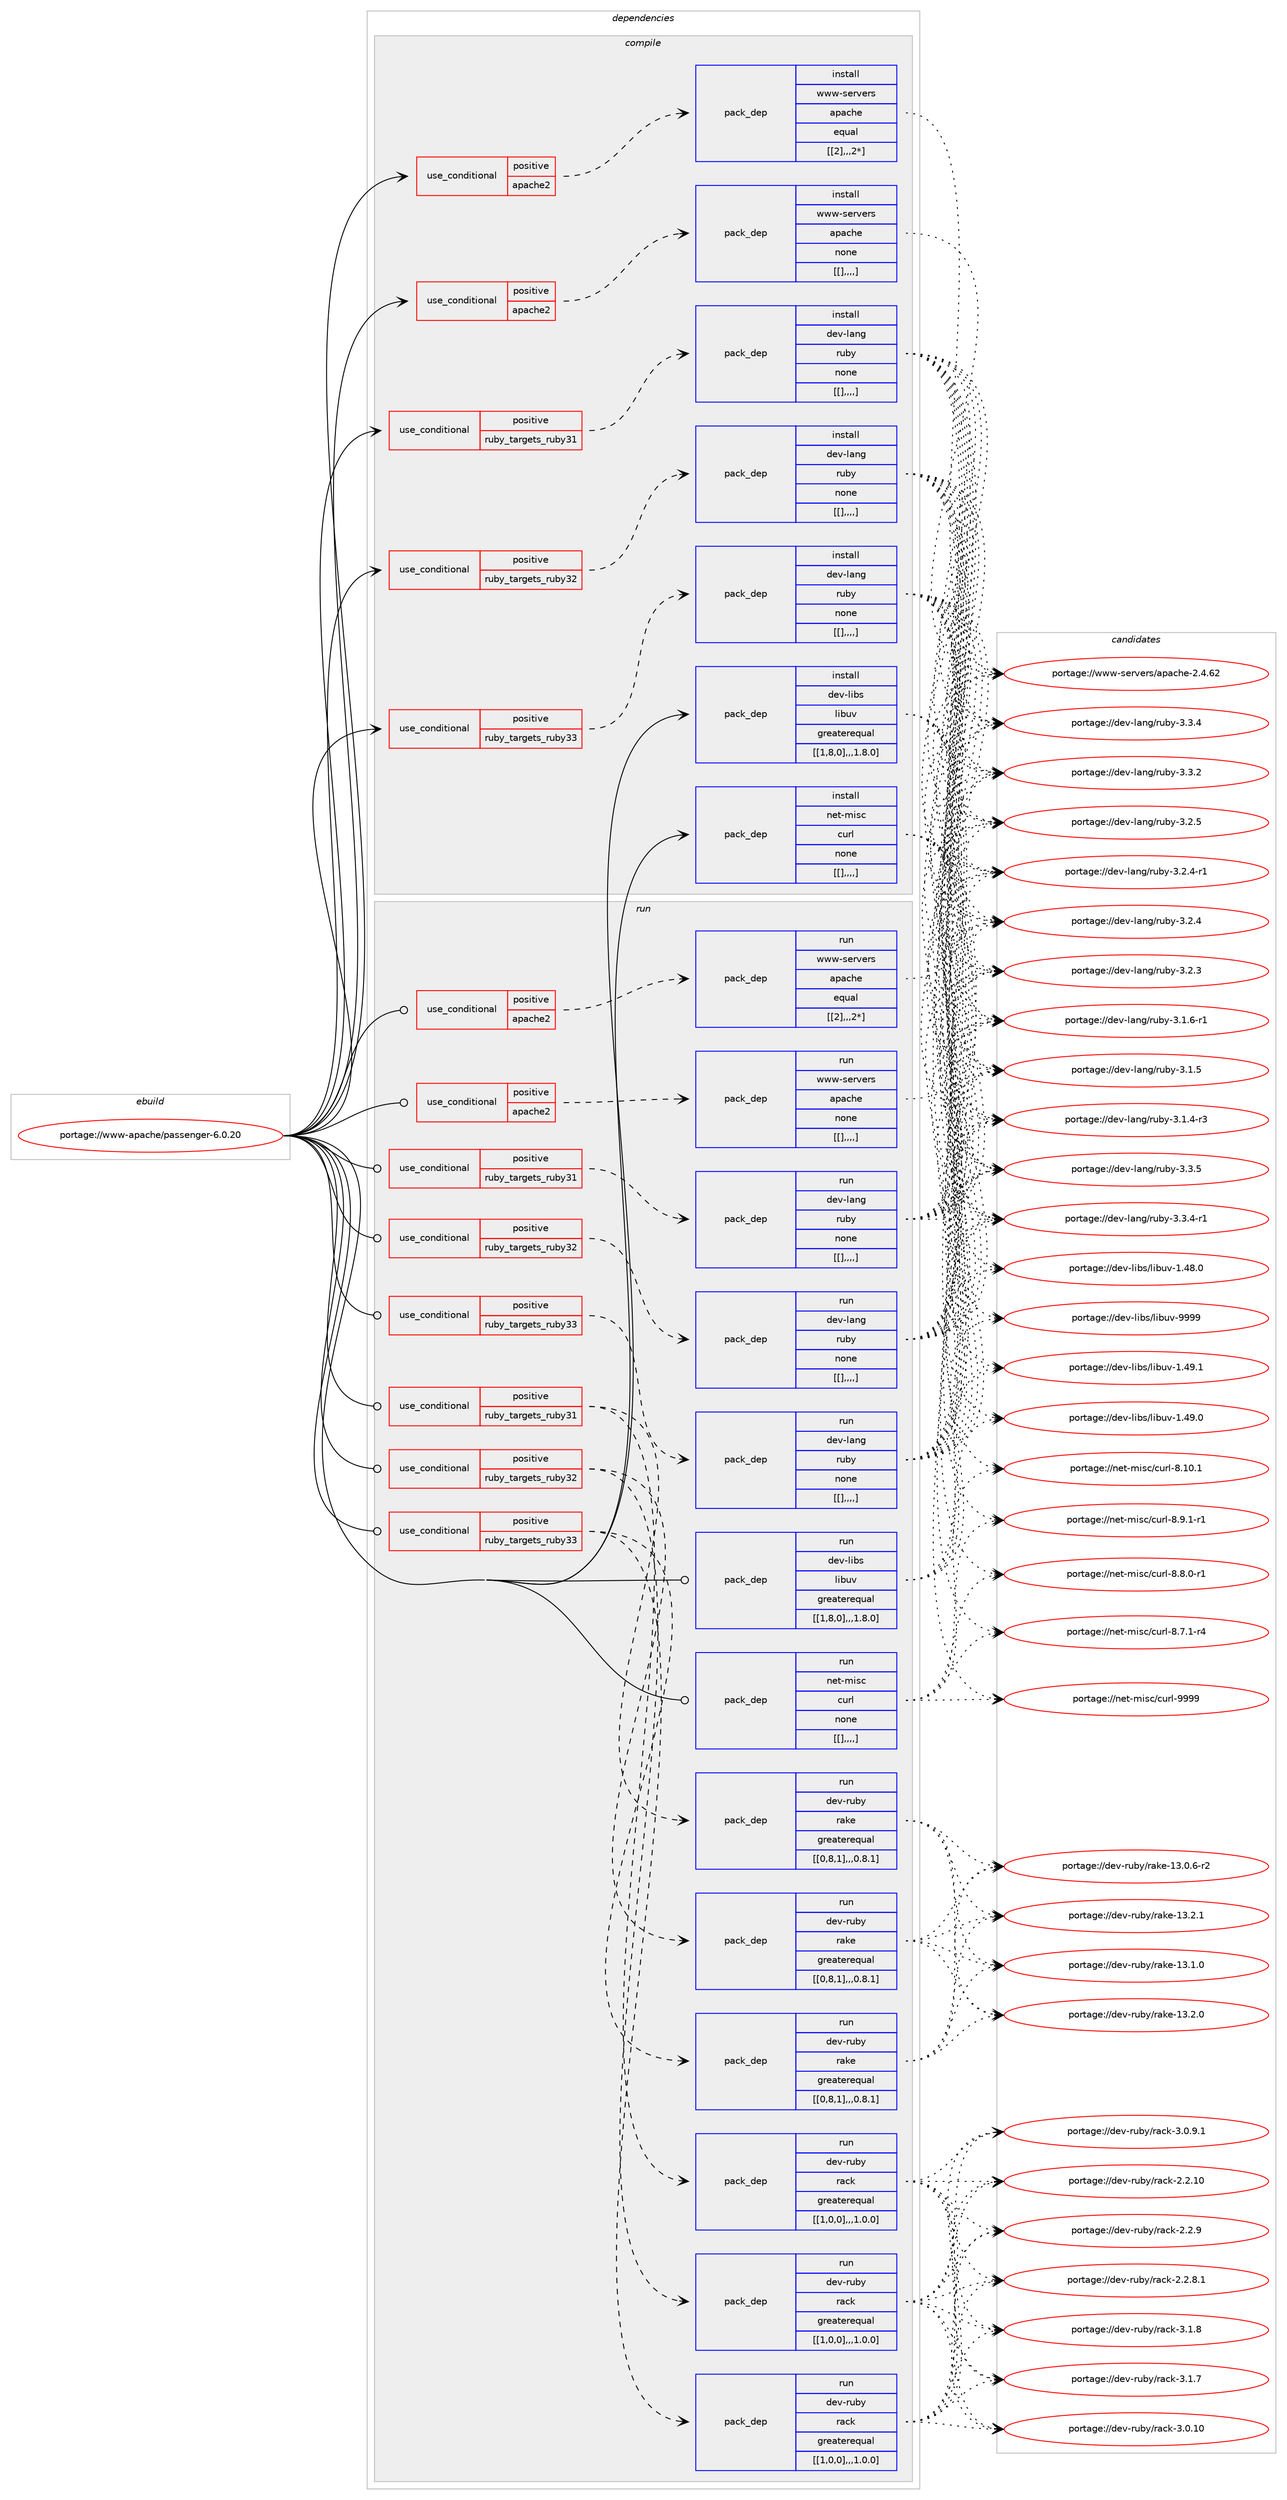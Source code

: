 digraph prolog {

# *************
# Graph options
# *************

newrank=true;
concentrate=true;
compound=true;
graph [rankdir=LR,fontname=Helvetica,fontsize=10,ranksep=1.5];#, ranksep=2.5, nodesep=0.2];
edge  [arrowhead=vee];
node  [fontname=Helvetica,fontsize=10];

# **********
# The ebuild
# **********

subgraph cluster_leftcol {
color=gray;
label=<<i>ebuild</i>>;
id [label="portage://www-apache/passenger-6.0.20", color=red, width=4, href="../www-apache/passenger-6.0.20.svg"];
}

# ****************
# The dependencies
# ****************

subgraph cluster_midcol {
color=gray;
label=<<i>dependencies</i>>;
subgraph cluster_compile {
fillcolor="#eeeeee";
style=filled;
label=<<i>compile</i>>;
subgraph cond125907 {
dependency470229 [label=<<TABLE BORDER="0" CELLBORDER="1" CELLSPACING="0" CELLPADDING="4"><TR><TD ROWSPAN="3" CELLPADDING="10">use_conditional</TD></TR><TR><TD>positive</TD></TR><TR><TD>apache2</TD></TR></TABLE>>, shape=none, color=red];
subgraph pack340807 {
dependency470234 [label=<<TABLE BORDER="0" CELLBORDER="1" CELLSPACING="0" CELLPADDING="4" WIDTH="220"><TR><TD ROWSPAN="6" CELLPADDING="30">pack_dep</TD></TR><TR><TD WIDTH="110">install</TD></TR><TR><TD>www-servers</TD></TR><TR><TD>apache</TD></TR><TR><TD>equal</TD></TR><TR><TD>[[2],,,2*]</TD></TR></TABLE>>, shape=none, color=blue];
}
dependency470229:e -> dependency470234:w [weight=20,style="dashed",arrowhead="vee"];
}
id:e -> dependency470229:w [weight=20,style="solid",arrowhead="vee"];
subgraph cond125912 {
dependency470239 [label=<<TABLE BORDER="0" CELLBORDER="1" CELLSPACING="0" CELLPADDING="4"><TR><TD ROWSPAN="3" CELLPADDING="10">use_conditional</TD></TR><TR><TD>positive</TD></TR><TR><TD>apache2</TD></TR></TABLE>>, shape=none, color=red];
subgraph pack340811 {
dependency470241 [label=<<TABLE BORDER="0" CELLBORDER="1" CELLSPACING="0" CELLPADDING="4" WIDTH="220"><TR><TD ROWSPAN="6" CELLPADDING="30">pack_dep</TD></TR><TR><TD WIDTH="110">install</TD></TR><TR><TD>www-servers</TD></TR><TR><TD>apache</TD></TR><TR><TD>none</TD></TR><TR><TD>[[],,,,]</TD></TR></TABLE>>, shape=none, color=blue];
}
dependency470239:e -> dependency470241:w [weight=20,style="dashed",arrowhead="vee"];
}
id:e -> dependency470239:w [weight=20,style="solid",arrowhead="vee"];
subgraph cond125916 {
dependency470249 [label=<<TABLE BORDER="0" CELLBORDER="1" CELLSPACING="0" CELLPADDING="4"><TR><TD ROWSPAN="3" CELLPADDING="10">use_conditional</TD></TR><TR><TD>positive</TD></TR><TR><TD>ruby_targets_ruby31</TD></TR></TABLE>>, shape=none, color=red];
subgraph pack340815 {
dependency470255 [label=<<TABLE BORDER="0" CELLBORDER="1" CELLSPACING="0" CELLPADDING="4" WIDTH="220"><TR><TD ROWSPAN="6" CELLPADDING="30">pack_dep</TD></TR><TR><TD WIDTH="110">install</TD></TR><TR><TD>dev-lang</TD></TR><TR><TD>ruby</TD></TR><TR><TD>none</TD></TR><TR><TD>[[],,,,]</TD></TR></TABLE>>, shape=none, color=blue];
}
dependency470249:e -> dependency470255:w [weight=20,style="dashed",arrowhead="vee"];
}
id:e -> dependency470249:w [weight=20,style="solid",arrowhead="vee"];
subgraph cond125922 {
dependency470260 [label=<<TABLE BORDER="0" CELLBORDER="1" CELLSPACING="0" CELLPADDING="4"><TR><TD ROWSPAN="3" CELLPADDING="10">use_conditional</TD></TR><TR><TD>positive</TD></TR><TR><TD>ruby_targets_ruby32</TD></TR></TABLE>>, shape=none, color=red];
subgraph pack340823 {
dependency470264 [label=<<TABLE BORDER="0" CELLBORDER="1" CELLSPACING="0" CELLPADDING="4" WIDTH="220"><TR><TD ROWSPAN="6" CELLPADDING="30">pack_dep</TD></TR><TR><TD WIDTH="110">install</TD></TR><TR><TD>dev-lang</TD></TR><TR><TD>ruby</TD></TR><TR><TD>none</TD></TR><TR><TD>[[],,,,]</TD></TR></TABLE>>, shape=none, color=blue];
}
dependency470260:e -> dependency470264:w [weight=20,style="dashed",arrowhead="vee"];
}
id:e -> dependency470260:w [weight=20,style="solid",arrowhead="vee"];
subgraph cond125925 {
dependency470270 [label=<<TABLE BORDER="0" CELLBORDER="1" CELLSPACING="0" CELLPADDING="4"><TR><TD ROWSPAN="3" CELLPADDING="10">use_conditional</TD></TR><TR><TD>positive</TD></TR><TR><TD>ruby_targets_ruby33</TD></TR></TABLE>>, shape=none, color=red];
subgraph pack340829 {
dependency470277 [label=<<TABLE BORDER="0" CELLBORDER="1" CELLSPACING="0" CELLPADDING="4" WIDTH="220"><TR><TD ROWSPAN="6" CELLPADDING="30">pack_dep</TD></TR><TR><TD WIDTH="110">install</TD></TR><TR><TD>dev-lang</TD></TR><TR><TD>ruby</TD></TR><TR><TD>none</TD></TR><TR><TD>[[],,,,]</TD></TR></TABLE>>, shape=none, color=blue];
}
dependency470270:e -> dependency470277:w [weight=20,style="dashed",arrowhead="vee"];
}
id:e -> dependency470270:w [weight=20,style="solid",arrowhead="vee"];
subgraph pack340839 {
dependency470285 [label=<<TABLE BORDER="0" CELLBORDER="1" CELLSPACING="0" CELLPADDING="4" WIDTH="220"><TR><TD ROWSPAN="6" CELLPADDING="30">pack_dep</TD></TR><TR><TD WIDTH="110">install</TD></TR><TR><TD>dev-libs</TD></TR><TR><TD>libuv</TD></TR><TR><TD>greaterequal</TD></TR><TR><TD>[[1,8,0],,,1.8.0]</TD></TR></TABLE>>, shape=none, color=blue];
}
id:e -> dependency470285:w [weight=20,style="solid",arrowhead="vee"];
subgraph pack340844 {
dependency470295 [label=<<TABLE BORDER="0" CELLBORDER="1" CELLSPACING="0" CELLPADDING="4" WIDTH="220"><TR><TD ROWSPAN="6" CELLPADDING="30">pack_dep</TD></TR><TR><TD WIDTH="110">install</TD></TR><TR><TD>net-misc</TD></TR><TR><TD>curl</TD></TR><TR><TD>none</TD></TR><TR><TD>[[],,,,]</TD></TR></TABLE>>, shape=none, color=blue];
}
id:e -> dependency470295:w [weight=20,style="solid",arrowhead="vee"];
}
subgraph cluster_compileandrun {
fillcolor="#eeeeee";
style=filled;
label=<<i>compile and run</i>>;
}
subgraph cluster_run {
fillcolor="#eeeeee";
style=filled;
label=<<i>run</i>>;
subgraph cond125932 {
dependency470301 [label=<<TABLE BORDER="0" CELLBORDER="1" CELLSPACING="0" CELLPADDING="4"><TR><TD ROWSPAN="3" CELLPADDING="10">use_conditional</TD></TR><TR><TD>positive</TD></TR><TR><TD>apache2</TD></TR></TABLE>>, shape=none, color=red];
subgraph pack340854 {
dependency470310 [label=<<TABLE BORDER="0" CELLBORDER="1" CELLSPACING="0" CELLPADDING="4" WIDTH="220"><TR><TD ROWSPAN="6" CELLPADDING="30">pack_dep</TD></TR><TR><TD WIDTH="110">run</TD></TR><TR><TD>www-servers</TD></TR><TR><TD>apache</TD></TR><TR><TD>equal</TD></TR><TR><TD>[[2],,,2*]</TD></TR></TABLE>>, shape=none, color=blue];
}
dependency470301:e -> dependency470310:w [weight=20,style="dashed",arrowhead="vee"];
}
id:e -> dependency470301:w [weight=20,style="solid",arrowhead="odot"];
subgraph cond125936 {
dependency470315 [label=<<TABLE BORDER="0" CELLBORDER="1" CELLSPACING="0" CELLPADDING="4"><TR><TD ROWSPAN="3" CELLPADDING="10">use_conditional</TD></TR><TR><TD>positive</TD></TR><TR><TD>apache2</TD></TR></TABLE>>, shape=none, color=red];
subgraph pack340863 {
dependency470318 [label=<<TABLE BORDER="0" CELLBORDER="1" CELLSPACING="0" CELLPADDING="4" WIDTH="220"><TR><TD ROWSPAN="6" CELLPADDING="30">pack_dep</TD></TR><TR><TD WIDTH="110">run</TD></TR><TR><TD>www-servers</TD></TR><TR><TD>apache</TD></TR><TR><TD>none</TD></TR><TR><TD>[[],,,,]</TD></TR></TABLE>>, shape=none, color=blue];
}
dependency470315:e -> dependency470318:w [weight=20,style="dashed",arrowhead="vee"];
}
id:e -> dependency470315:w [weight=20,style="solid",arrowhead="odot"];
subgraph cond125938 {
dependency470322 [label=<<TABLE BORDER="0" CELLBORDER="1" CELLSPACING="0" CELLPADDING="4"><TR><TD ROWSPAN="3" CELLPADDING="10">use_conditional</TD></TR><TR><TD>positive</TD></TR><TR><TD>ruby_targets_ruby31</TD></TR></TABLE>>, shape=none, color=red];
subgraph pack340869 {
dependency470326 [label=<<TABLE BORDER="0" CELLBORDER="1" CELLSPACING="0" CELLPADDING="4" WIDTH="220"><TR><TD ROWSPAN="6" CELLPADDING="30">pack_dep</TD></TR><TR><TD WIDTH="110">run</TD></TR><TR><TD>dev-lang</TD></TR><TR><TD>ruby</TD></TR><TR><TD>none</TD></TR><TR><TD>[[],,,,]</TD></TR></TABLE>>, shape=none, color=blue];
}
dependency470322:e -> dependency470326:w [weight=20,style="dashed",arrowhead="vee"];
}
id:e -> dependency470322:w [weight=20,style="solid",arrowhead="odot"];
subgraph cond125940 {
dependency470336 [label=<<TABLE BORDER="0" CELLBORDER="1" CELLSPACING="0" CELLPADDING="4"><TR><TD ROWSPAN="3" CELLPADDING="10">use_conditional</TD></TR><TR><TD>positive</TD></TR><TR><TD>ruby_targets_ruby31</TD></TR></TABLE>>, shape=none, color=red];
subgraph pack340881 {
dependency470342 [label=<<TABLE BORDER="0" CELLBORDER="1" CELLSPACING="0" CELLPADDING="4" WIDTH="220"><TR><TD ROWSPAN="6" CELLPADDING="30">pack_dep</TD></TR><TR><TD WIDTH="110">run</TD></TR><TR><TD>dev-ruby</TD></TR><TR><TD>rack</TD></TR><TR><TD>greaterequal</TD></TR><TR><TD>[[1,0,0],,,1.0.0]</TD></TR></TABLE>>, shape=none, color=blue];
}
dependency470336:e -> dependency470342:w [weight=20,style="dashed",arrowhead="vee"];
subgraph pack340883 {
dependency470347 [label=<<TABLE BORDER="0" CELLBORDER="1" CELLSPACING="0" CELLPADDING="4" WIDTH="220"><TR><TD ROWSPAN="6" CELLPADDING="30">pack_dep</TD></TR><TR><TD WIDTH="110">run</TD></TR><TR><TD>dev-ruby</TD></TR><TR><TD>rake</TD></TR><TR><TD>greaterequal</TD></TR><TR><TD>[[0,8,1],,,0.8.1]</TD></TR></TABLE>>, shape=none, color=blue];
}
dependency470336:e -> dependency470347:w [weight=20,style="dashed",arrowhead="vee"];
}
id:e -> dependency470336:w [weight=20,style="solid",arrowhead="odot"];
subgraph cond125946 {
dependency470352 [label=<<TABLE BORDER="0" CELLBORDER="1" CELLSPACING="0" CELLPADDING="4"><TR><TD ROWSPAN="3" CELLPADDING="10">use_conditional</TD></TR><TR><TD>positive</TD></TR><TR><TD>ruby_targets_ruby32</TD></TR></TABLE>>, shape=none, color=red];
subgraph pack340889 {
dependency470353 [label=<<TABLE BORDER="0" CELLBORDER="1" CELLSPACING="0" CELLPADDING="4" WIDTH="220"><TR><TD ROWSPAN="6" CELLPADDING="30">pack_dep</TD></TR><TR><TD WIDTH="110">run</TD></TR><TR><TD>dev-lang</TD></TR><TR><TD>ruby</TD></TR><TR><TD>none</TD></TR><TR><TD>[[],,,,]</TD></TR></TABLE>>, shape=none, color=blue];
}
dependency470352:e -> dependency470353:w [weight=20,style="dashed",arrowhead="vee"];
}
id:e -> dependency470352:w [weight=20,style="solid",arrowhead="odot"];
subgraph cond125948 {
dependency470359 [label=<<TABLE BORDER="0" CELLBORDER="1" CELLSPACING="0" CELLPADDING="4"><TR><TD ROWSPAN="3" CELLPADDING="10">use_conditional</TD></TR><TR><TD>positive</TD></TR><TR><TD>ruby_targets_ruby32</TD></TR></TABLE>>, shape=none, color=red];
subgraph pack340894 {
dependency470362 [label=<<TABLE BORDER="0" CELLBORDER="1" CELLSPACING="0" CELLPADDING="4" WIDTH="220"><TR><TD ROWSPAN="6" CELLPADDING="30">pack_dep</TD></TR><TR><TD WIDTH="110">run</TD></TR><TR><TD>dev-ruby</TD></TR><TR><TD>rack</TD></TR><TR><TD>greaterequal</TD></TR><TR><TD>[[1,0,0],,,1.0.0]</TD></TR></TABLE>>, shape=none, color=blue];
}
dependency470359:e -> dependency470362:w [weight=20,style="dashed",arrowhead="vee"];
subgraph pack340898 {
dependency470369 [label=<<TABLE BORDER="0" CELLBORDER="1" CELLSPACING="0" CELLPADDING="4" WIDTH="220"><TR><TD ROWSPAN="6" CELLPADDING="30">pack_dep</TD></TR><TR><TD WIDTH="110">run</TD></TR><TR><TD>dev-ruby</TD></TR><TR><TD>rake</TD></TR><TR><TD>greaterequal</TD></TR><TR><TD>[[0,8,1],,,0.8.1]</TD></TR></TABLE>>, shape=none, color=blue];
}
dependency470359:e -> dependency470369:w [weight=20,style="dashed",arrowhead="vee"];
}
id:e -> dependency470359:w [weight=20,style="solid",arrowhead="odot"];
subgraph cond125953 {
dependency470377 [label=<<TABLE BORDER="0" CELLBORDER="1" CELLSPACING="0" CELLPADDING="4"><TR><TD ROWSPAN="3" CELLPADDING="10">use_conditional</TD></TR><TR><TD>positive</TD></TR><TR><TD>ruby_targets_ruby33</TD></TR></TABLE>>, shape=none, color=red];
subgraph pack340906 {
dependency470380 [label=<<TABLE BORDER="0" CELLBORDER="1" CELLSPACING="0" CELLPADDING="4" WIDTH="220"><TR><TD ROWSPAN="6" CELLPADDING="30">pack_dep</TD></TR><TR><TD WIDTH="110">run</TD></TR><TR><TD>dev-lang</TD></TR><TR><TD>ruby</TD></TR><TR><TD>none</TD></TR><TR><TD>[[],,,,]</TD></TR></TABLE>>, shape=none, color=blue];
}
dependency470377:e -> dependency470380:w [weight=20,style="dashed",arrowhead="vee"];
}
id:e -> dependency470377:w [weight=20,style="solid",arrowhead="odot"];
subgraph cond125955 {
dependency470395 [label=<<TABLE BORDER="0" CELLBORDER="1" CELLSPACING="0" CELLPADDING="4"><TR><TD ROWSPAN="3" CELLPADDING="10">use_conditional</TD></TR><TR><TD>positive</TD></TR><TR><TD>ruby_targets_ruby33</TD></TR></TABLE>>, shape=none, color=red];
subgraph pack340920 {
dependency470398 [label=<<TABLE BORDER="0" CELLBORDER="1" CELLSPACING="0" CELLPADDING="4" WIDTH="220"><TR><TD ROWSPAN="6" CELLPADDING="30">pack_dep</TD></TR><TR><TD WIDTH="110">run</TD></TR><TR><TD>dev-ruby</TD></TR><TR><TD>rack</TD></TR><TR><TD>greaterequal</TD></TR><TR><TD>[[1,0,0],,,1.0.0]</TD></TR></TABLE>>, shape=none, color=blue];
}
dependency470395:e -> dependency470398:w [weight=20,style="dashed",arrowhead="vee"];
subgraph pack340927 {
dependency470405 [label=<<TABLE BORDER="0" CELLBORDER="1" CELLSPACING="0" CELLPADDING="4" WIDTH="220"><TR><TD ROWSPAN="6" CELLPADDING="30">pack_dep</TD></TR><TR><TD WIDTH="110">run</TD></TR><TR><TD>dev-ruby</TD></TR><TR><TD>rake</TD></TR><TR><TD>greaterequal</TD></TR><TR><TD>[[0,8,1],,,0.8.1]</TD></TR></TABLE>>, shape=none, color=blue];
}
dependency470395:e -> dependency470405:w [weight=20,style="dashed",arrowhead="vee"];
}
id:e -> dependency470395:w [weight=20,style="solid",arrowhead="odot"];
subgraph pack340933 {
dependency470411 [label=<<TABLE BORDER="0" CELLBORDER="1" CELLSPACING="0" CELLPADDING="4" WIDTH="220"><TR><TD ROWSPAN="6" CELLPADDING="30">pack_dep</TD></TR><TR><TD WIDTH="110">run</TD></TR><TR><TD>dev-libs</TD></TR><TR><TD>libuv</TD></TR><TR><TD>greaterequal</TD></TR><TR><TD>[[1,8,0],,,1.8.0]</TD></TR></TABLE>>, shape=none, color=blue];
}
id:e -> dependency470411:w [weight=20,style="solid",arrowhead="odot"];
subgraph pack340936 {
dependency470414 [label=<<TABLE BORDER="0" CELLBORDER="1" CELLSPACING="0" CELLPADDING="4" WIDTH="220"><TR><TD ROWSPAN="6" CELLPADDING="30">pack_dep</TD></TR><TR><TD WIDTH="110">run</TD></TR><TR><TD>net-misc</TD></TR><TR><TD>curl</TD></TR><TR><TD>none</TD></TR><TR><TD>[[],,,,]</TD></TR></TABLE>>, shape=none, color=blue];
}
id:e -> dependency470414:w [weight=20,style="solid",arrowhead="odot"];
}
}

# **************
# The candidates
# **************

subgraph cluster_choices {
rank=same;
color=gray;
label=<<i>candidates</i>>;

subgraph choice340832 {
color=black;
nodesep=1;
choice119119119451151011141181011141154797112979910410145504652465450 [label="portage://www-servers/apache-2.4.62", color=red, width=4,href="../www-servers/apache-2.4.62.svg"];
dependency470234:e -> choice119119119451151011141181011141154797112979910410145504652465450:w [style=dotted,weight="100"];
}
subgraph choice340838 {
color=black;
nodesep=1;
choice119119119451151011141181011141154797112979910410145504652465450 [label="portage://www-servers/apache-2.4.62", color=red, width=4,href="../www-servers/apache-2.4.62.svg"];
dependency470241:e -> choice119119119451151011141181011141154797112979910410145504652465450:w [style=dotted,weight="100"];
}
subgraph choice340842 {
color=black;
nodesep=1;
choice10010111845108971101034711411798121455146514653 [label="portage://dev-lang/ruby-3.3.5", color=red, width=4,href="../dev-lang/ruby-3.3.5.svg"];
choice100101118451089711010347114117981214551465146524511449 [label="portage://dev-lang/ruby-3.3.4-r1", color=red, width=4,href="../dev-lang/ruby-3.3.4-r1.svg"];
choice10010111845108971101034711411798121455146514652 [label="portage://dev-lang/ruby-3.3.4", color=red, width=4,href="../dev-lang/ruby-3.3.4.svg"];
choice10010111845108971101034711411798121455146514650 [label="portage://dev-lang/ruby-3.3.2", color=red, width=4,href="../dev-lang/ruby-3.3.2.svg"];
choice10010111845108971101034711411798121455146504653 [label="portage://dev-lang/ruby-3.2.5", color=red, width=4,href="../dev-lang/ruby-3.2.5.svg"];
choice100101118451089711010347114117981214551465046524511449 [label="portage://dev-lang/ruby-3.2.4-r1", color=red, width=4,href="../dev-lang/ruby-3.2.4-r1.svg"];
choice10010111845108971101034711411798121455146504652 [label="portage://dev-lang/ruby-3.2.4", color=red, width=4,href="../dev-lang/ruby-3.2.4.svg"];
choice10010111845108971101034711411798121455146504651 [label="portage://dev-lang/ruby-3.2.3", color=red, width=4,href="../dev-lang/ruby-3.2.3.svg"];
choice100101118451089711010347114117981214551464946544511449 [label="portage://dev-lang/ruby-3.1.6-r1", color=red, width=4,href="../dev-lang/ruby-3.1.6-r1.svg"];
choice10010111845108971101034711411798121455146494653 [label="portage://dev-lang/ruby-3.1.5", color=red, width=4,href="../dev-lang/ruby-3.1.5.svg"];
choice100101118451089711010347114117981214551464946524511451 [label="portage://dev-lang/ruby-3.1.4-r3", color=red, width=4,href="../dev-lang/ruby-3.1.4-r3.svg"];
dependency470255:e -> choice10010111845108971101034711411798121455146514653:w [style=dotted,weight="100"];
dependency470255:e -> choice100101118451089711010347114117981214551465146524511449:w [style=dotted,weight="100"];
dependency470255:e -> choice10010111845108971101034711411798121455146514652:w [style=dotted,weight="100"];
dependency470255:e -> choice10010111845108971101034711411798121455146514650:w [style=dotted,weight="100"];
dependency470255:e -> choice10010111845108971101034711411798121455146504653:w [style=dotted,weight="100"];
dependency470255:e -> choice100101118451089711010347114117981214551465046524511449:w [style=dotted,weight="100"];
dependency470255:e -> choice10010111845108971101034711411798121455146504652:w [style=dotted,weight="100"];
dependency470255:e -> choice10010111845108971101034711411798121455146504651:w [style=dotted,weight="100"];
dependency470255:e -> choice100101118451089711010347114117981214551464946544511449:w [style=dotted,weight="100"];
dependency470255:e -> choice10010111845108971101034711411798121455146494653:w [style=dotted,weight="100"];
dependency470255:e -> choice100101118451089711010347114117981214551464946524511451:w [style=dotted,weight="100"];
}
subgraph choice340858 {
color=black;
nodesep=1;
choice10010111845108971101034711411798121455146514653 [label="portage://dev-lang/ruby-3.3.5", color=red, width=4,href="../dev-lang/ruby-3.3.5.svg"];
choice100101118451089711010347114117981214551465146524511449 [label="portage://dev-lang/ruby-3.3.4-r1", color=red, width=4,href="../dev-lang/ruby-3.3.4-r1.svg"];
choice10010111845108971101034711411798121455146514652 [label="portage://dev-lang/ruby-3.3.4", color=red, width=4,href="../dev-lang/ruby-3.3.4.svg"];
choice10010111845108971101034711411798121455146514650 [label="portage://dev-lang/ruby-3.3.2", color=red, width=4,href="../dev-lang/ruby-3.3.2.svg"];
choice10010111845108971101034711411798121455146504653 [label="portage://dev-lang/ruby-3.2.5", color=red, width=4,href="../dev-lang/ruby-3.2.5.svg"];
choice100101118451089711010347114117981214551465046524511449 [label="portage://dev-lang/ruby-3.2.4-r1", color=red, width=4,href="../dev-lang/ruby-3.2.4-r1.svg"];
choice10010111845108971101034711411798121455146504652 [label="portage://dev-lang/ruby-3.2.4", color=red, width=4,href="../dev-lang/ruby-3.2.4.svg"];
choice10010111845108971101034711411798121455146504651 [label="portage://dev-lang/ruby-3.2.3", color=red, width=4,href="../dev-lang/ruby-3.2.3.svg"];
choice100101118451089711010347114117981214551464946544511449 [label="portage://dev-lang/ruby-3.1.6-r1", color=red, width=4,href="../dev-lang/ruby-3.1.6-r1.svg"];
choice10010111845108971101034711411798121455146494653 [label="portage://dev-lang/ruby-3.1.5", color=red, width=4,href="../dev-lang/ruby-3.1.5.svg"];
choice100101118451089711010347114117981214551464946524511451 [label="portage://dev-lang/ruby-3.1.4-r3", color=red, width=4,href="../dev-lang/ruby-3.1.4-r3.svg"];
dependency470264:e -> choice10010111845108971101034711411798121455146514653:w [style=dotted,weight="100"];
dependency470264:e -> choice100101118451089711010347114117981214551465146524511449:w [style=dotted,weight="100"];
dependency470264:e -> choice10010111845108971101034711411798121455146514652:w [style=dotted,weight="100"];
dependency470264:e -> choice10010111845108971101034711411798121455146514650:w [style=dotted,weight="100"];
dependency470264:e -> choice10010111845108971101034711411798121455146504653:w [style=dotted,weight="100"];
dependency470264:e -> choice100101118451089711010347114117981214551465046524511449:w [style=dotted,weight="100"];
dependency470264:e -> choice10010111845108971101034711411798121455146504652:w [style=dotted,weight="100"];
dependency470264:e -> choice10010111845108971101034711411798121455146504651:w [style=dotted,weight="100"];
dependency470264:e -> choice100101118451089711010347114117981214551464946544511449:w [style=dotted,weight="100"];
dependency470264:e -> choice10010111845108971101034711411798121455146494653:w [style=dotted,weight="100"];
dependency470264:e -> choice100101118451089711010347114117981214551464946524511451:w [style=dotted,weight="100"];
}
subgraph choice340882 {
color=black;
nodesep=1;
choice10010111845108971101034711411798121455146514653 [label="portage://dev-lang/ruby-3.3.5", color=red, width=4,href="../dev-lang/ruby-3.3.5.svg"];
choice100101118451089711010347114117981214551465146524511449 [label="portage://dev-lang/ruby-3.3.4-r1", color=red, width=4,href="../dev-lang/ruby-3.3.4-r1.svg"];
choice10010111845108971101034711411798121455146514652 [label="portage://dev-lang/ruby-3.3.4", color=red, width=4,href="../dev-lang/ruby-3.3.4.svg"];
choice10010111845108971101034711411798121455146514650 [label="portage://dev-lang/ruby-3.3.2", color=red, width=4,href="../dev-lang/ruby-3.3.2.svg"];
choice10010111845108971101034711411798121455146504653 [label="portage://dev-lang/ruby-3.2.5", color=red, width=4,href="../dev-lang/ruby-3.2.5.svg"];
choice100101118451089711010347114117981214551465046524511449 [label="portage://dev-lang/ruby-3.2.4-r1", color=red, width=4,href="../dev-lang/ruby-3.2.4-r1.svg"];
choice10010111845108971101034711411798121455146504652 [label="portage://dev-lang/ruby-3.2.4", color=red, width=4,href="../dev-lang/ruby-3.2.4.svg"];
choice10010111845108971101034711411798121455146504651 [label="portage://dev-lang/ruby-3.2.3", color=red, width=4,href="../dev-lang/ruby-3.2.3.svg"];
choice100101118451089711010347114117981214551464946544511449 [label="portage://dev-lang/ruby-3.1.6-r1", color=red, width=4,href="../dev-lang/ruby-3.1.6-r1.svg"];
choice10010111845108971101034711411798121455146494653 [label="portage://dev-lang/ruby-3.1.5", color=red, width=4,href="../dev-lang/ruby-3.1.5.svg"];
choice100101118451089711010347114117981214551464946524511451 [label="portage://dev-lang/ruby-3.1.4-r3", color=red, width=4,href="../dev-lang/ruby-3.1.4-r3.svg"];
dependency470277:e -> choice10010111845108971101034711411798121455146514653:w [style=dotted,weight="100"];
dependency470277:e -> choice100101118451089711010347114117981214551465146524511449:w [style=dotted,weight="100"];
dependency470277:e -> choice10010111845108971101034711411798121455146514652:w [style=dotted,weight="100"];
dependency470277:e -> choice10010111845108971101034711411798121455146514650:w [style=dotted,weight="100"];
dependency470277:e -> choice10010111845108971101034711411798121455146504653:w [style=dotted,weight="100"];
dependency470277:e -> choice100101118451089711010347114117981214551465046524511449:w [style=dotted,weight="100"];
dependency470277:e -> choice10010111845108971101034711411798121455146504652:w [style=dotted,weight="100"];
dependency470277:e -> choice10010111845108971101034711411798121455146504651:w [style=dotted,weight="100"];
dependency470277:e -> choice100101118451089711010347114117981214551464946544511449:w [style=dotted,weight="100"];
dependency470277:e -> choice10010111845108971101034711411798121455146494653:w [style=dotted,weight="100"];
dependency470277:e -> choice100101118451089711010347114117981214551464946524511451:w [style=dotted,weight="100"];
}
subgraph choice340892 {
color=black;
nodesep=1;
choice100101118451081059811547108105981171184557575757 [label="portage://dev-libs/libuv-9999", color=red, width=4,href="../dev-libs/libuv-9999.svg"];
choice1001011184510810598115471081059811711845494652574649 [label="portage://dev-libs/libuv-1.49.1", color=red, width=4,href="../dev-libs/libuv-1.49.1.svg"];
choice1001011184510810598115471081059811711845494652574648 [label="portage://dev-libs/libuv-1.49.0", color=red, width=4,href="../dev-libs/libuv-1.49.0.svg"];
choice1001011184510810598115471081059811711845494652564648 [label="portage://dev-libs/libuv-1.48.0", color=red, width=4,href="../dev-libs/libuv-1.48.0.svg"];
dependency470285:e -> choice100101118451081059811547108105981171184557575757:w [style=dotted,weight="100"];
dependency470285:e -> choice1001011184510810598115471081059811711845494652574649:w [style=dotted,weight="100"];
dependency470285:e -> choice1001011184510810598115471081059811711845494652574648:w [style=dotted,weight="100"];
dependency470285:e -> choice1001011184510810598115471081059811711845494652564648:w [style=dotted,weight="100"];
}
subgraph choice340898 {
color=black;
nodesep=1;
choice110101116451091051159947991171141084557575757 [label="portage://net-misc/curl-9999", color=red, width=4,href="../net-misc/curl-9999.svg"];
choice1101011164510910511599479911711410845564649484649 [label="portage://net-misc/curl-8.10.1", color=red, width=4,href="../net-misc/curl-8.10.1.svg"];
choice110101116451091051159947991171141084556465746494511449 [label="portage://net-misc/curl-8.9.1-r1", color=red, width=4,href="../net-misc/curl-8.9.1-r1.svg"];
choice110101116451091051159947991171141084556465646484511449 [label="portage://net-misc/curl-8.8.0-r1", color=red, width=4,href="../net-misc/curl-8.8.0-r1.svg"];
choice110101116451091051159947991171141084556465546494511452 [label="portage://net-misc/curl-8.7.1-r4", color=red, width=4,href="../net-misc/curl-8.7.1-r4.svg"];
dependency470295:e -> choice110101116451091051159947991171141084557575757:w [style=dotted,weight="100"];
dependency470295:e -> choice1101011164510910511599479911711410845564649484649:w [style=dotted,weight="100"];
dependency470295:e -> choice110101116451091051159947991171141084556465746494511449:w [style=dotted,weight="100"];
dependency470295:e -> choice110101116451091051159947991171141084556465646484511449:w [style=dotted,weight="100"];
dependency470295:e -> choice110101116451091051159947991171141084556465546494511452:w [style=dotted,weight="100"];
}
subgraph choice340903 {
color=black;
nodesep=1;
choice119119119451151011141181011141154797112979910410145504652465450 [label="portage://www-servers/apache-2.4.62", color=red, width=4,href="../www-servers/apache-2.4.62.svg"];
dependency470310:e -> choice119119119451151011141181011141154797112979910410145504652465450:w [style=dotted,weight="100"];
}
subgraph choice340904 {
color=black;
nodesep=1;
choice119119119451151011141181011141154797112979910410145504652465450 [label="portage://www-servers/apache-2.4.62", color=red, width=4,href="../www-servers/apache-2.4.62.svg"];
dependency470318:e -> choice119119119451151011141181011141154797112979910410145504652465450:w [style=dotted,weight="100"];
}
subgraph choice340907 {
color=black;
nodesep=1;
choice10010111845108971101034711411798121455146514653 [label="portage://dev-lang/ruby-3.3.5", color=red, width=4,href="../dev-lang/ruby-3.3.5.svg"];
choice100101118451089711010347114117981214551465146524511449 [label="portage://dev-lang/ruby-3.3.4-r1", color=red, width=4,href="../dev-lang/ruby-3.3.4-r1.svg"];
choice10010111845108971101034711411798121455146514652 [label="portage://dev-lang/ruby-3.3.4", color=red, width=4,href="../dev-lang/ruby-3.3.4.svg"];
choice10010111845108971101034711411798121455146514650 [label="portage://dev-lang/ruby-3.3.2", color=red, width=4,href="../dev-lang/ruby-3.3.2.svg"];
choice10010111845108971101034711411798121455146504653 [label="portage://dev-lang/ruby-3.2.5", color=red, width=4,href="../dev-lang/ruby-3.2.5.svg"];
choice100101118451089711010347114117981214551465046524511449 [label="portage://dev-lang/ruby-3.2.4-r1", color=red, width=4,href="../dev-lang/ruby-3.2.4-r1.svg"];
choice10010111845108971101034711411798121455146504652 [label="portage://dev-lang/ruby-3.2.4", color=red, width=4,href="../dev-lang/ruby-3.2.4.svg"];
choice10010111845108971101034711411798121455146504651 [label="portage://dev-lang/ruby-3.2.3", color=red, width=4,href="../dev-lang/ruby-3.2.3.svg"];
choice100101118451089711010347114117981214551464946544511449 [label="portage://dev-lang/ruby-3.1.6-r1", color=red, width=4,href="../dev-lang/ruby-3.1.6-r1.svg"];
choice10010111845108971101034711411798121455146494653 [label="portage://dev-lang/ruby-3.1.5", color=red, width=4,href="../dev-lang/ruby-3.1.5.svg"];
choice100101118451089711010347114117981214551464946524511451 [label="portage://dev-lang/ruby-3.1.4-r3", color=red, width=4,href="../dev-lang/ruby-3.1.4-r3.svg"];
dependency470326:e -> choice10010111845108971101034711411798121455146514653:w [style=dotted,weight="100"];
dependency470326:e -> choice100101118451089711010347114117981214551465146524511449:w [style=dotted,weight="100"];
dependency470326:e -> choice10010111845108971101034711411798121455146514652:w [style=dotted,weight="100"];
dependency470326:e -> choice10010111845108971101034711411798121455146514650:w [style=dotted,weight="100"];
dependency470326:e -> choice10010111845108971101034711411798121455146504653:w [style=dotted,weight="100"];
dependency470326:e -> choice100101118451089711010347114117981214551465046524511449:w [style=dotted,weight="100"];
dependency470326:e -> choice10010111845108971101034711411798121455146504652:w [style=dotted,weight="100"];
dependency470326:e -> choice10010111845108971101034711411798121455146504651:w [style=dotted,weight="100"];
dependency470326:e -> choice100101118451089711010347114117981214551464946544511449:w [style=dotted,weight="100"];
dependency470326:e -> choice10010111845108971101034711411798121455146494653:w [style=dotted,weight="100"];
dependency470326:e -> choice100101118451089711010347114117981214551464946524511451:w [style=dotted,weight="100"];
}
subgraph choice340914 {
color=black;
nodesep=1;
choice1001011184511411798121471149799107455146494656 [label="portage://dev-ruby/rack-3.1.8", color=red, width=4,href="../dev-ruby/rack-3.1.8.svg"];
choice1001011184511411798121471149799107455146494655 [label="portage://dev-ruby/rack-3.1.7", color=red, width=4,href="../dev-ruby/rack-3.1.7.svg"];
choice100101118451141179812147114979910745514648464948 [label="portage://dev-ruby/rack-3.0.10", color=red, width=4,href="../dev-ruby/rack-3.0.10.svg"];
choice10010111845114117981214711497991074551464846574649 [label="portage://dev-ruby/rack-3.0.9.1", color=red, width=4,href="../dev-ruby/rack-3.0.9.1.svg"];
choice100101118451141179812147114979910745504650464948 [label="portage://dev-ruby/rack-2.2.10", color=red, width=4,href="../dev-ruby/rack-2.2.10.svg"];
choice1001011184511411798121471149799107455046504657 [label="portage://dev-ruby/rack-2.2.9", color=red, width=4,href="../dev-ruby/rack-2.2.9.svg"];
choice10010111845114117981214711497991074550465046564649 [label="portage://dev-ruby/rack-2.2.8.1", color=red, width=4,href="../dev-ruby/rack-2.2.8.1.svg"];
dependency470342:e -> choice1001011184511411798121471149799107455146494656:w [style=dotted,weight="100"];
dependency470342:e -> choice1001011184511411798121471149799107455146494655:w [style=dotted,weight="100"];
dependency470342:e -> choice100101118451141179812147114979910745514648464948:w [style=dotted,weight="100"];
dependency470342:e -> choice10010111845114117981214711497991074551464846574649:w [style=dotted,weight="100"];
dependency470342:e -> choice100101118451141179812147114979910745504650464948:w [style=dotted,weight="100"];
dependency470342:e -> choice1001011184511411798121471149799107455046504657:w [style=dotted,weight="100"];
dependency470342:e -> choice10010111845114117981214711497991074550465046564649:w [style=dotted,weight="100"];
}
subgraph choice340917 {
color=black;
nodesep=1;
choice1001011184511411798121471149710710145495146504649 [label="portage://dev-ruby/rake-13.2.1", color=red, width=4,href="../dev-ruby/rake-13.2.1.svg"];
choice1001011184511411798121471149710710145495146504648 [label="portage://dev-ruby/rake-13.2.0", color=red, width=4,href="../dev-ruby/rake-13.2.0.svg"];
choice1001011184511411798121471149710710145495146494648 [label="portage://dev-ruby/rake-13.1.0", color=red, width=4,href="../dev-ruby/rake-13.1.0.svg"];
choice10010111845114117981214711497107101454951464846544511450 [label="portage://dev-ruby/rake-13.0.6-r2", color=red, width=4,href="../dev-ruby/rake-13.0.6-r2.svg"];
dependency470347:e -> choice1001011184511411798121471149710710145495146504649:w [style=dotted,weight="100"];
dependency470347:e -> choice1001011184511411798121471149710710145495146504648:w [style=dotted,weight="100"];
dependency470347:e -> choice1001011184511411798121471149710710145495146494648:w [style=dotted,weight="100"];
dependency470347:e -> choice10010111845114117981214711497107101454951464846544511450:w [style=dotted,weight="100"];
}
subgraph choice340920 {
color=black;
nodesep=1;
choice10010111845108971101034711411798121455146514653 [label="portage://dev-lang/ruby-3.3.5", color=red, width=4,href="../dev-lang/ruby-3.3.5.svg"];
choice100101118451089711010347114117981214551465146524511449 [label="portage://dev-lang/ruby-3.3.4-r1", color=red, width=4,href="../dev-lang/ruby-3.3.4-r1.svg"];
choice10010111845108971101034711411798121455146514652 [label="portage://dev-lang/ruby-3.3.4", color=red, width=4,href="../dev-lang/ruby-3.3.4.svg"];
choice10010111845108971101034711411798121455146514650 [label="portage://dev-lang/ruby-3.3.2", color=red, width=4,href="../dev-lang/ruby-3.3.2.svg"];
choice10010111845108971101034711411798121455146504653 [label="portage://dev-lang/ruby-3.2.5", color=red, width=4,href="../dev-lang/ruby-3.2.5.svg"];
choice100101118451089711010347114117981214551465046524511449 [label="portage://dev-lang/ruby-3.2.4-r1", color=red, width=4,href="../dev-lang/ruby-3.2.4-r1.svg"];
choice10010111845108971101034711411798121455146504652 [label="portage://dev-lang/ruby-3.2.4", color=red, width=4,href="../dev-lang/ruby-3.2.4.svg"];
choice10010111845108971101034711411798121455146504651 [label="portage://dev-lang/ruby-3.2.3", color=red, width=4,href="../dev-lang/ruby-3.2.3.svg"];
choice100101118451089711010347114117981214551464946544511449 [label="portage://dev-lang/ruby-3.1.6-r1", color=red, width=4,href="../dev-lang/ruby-3.1.6-r1.svg"];
choice10010111845108971101034711411798121455146494653 [label="portage://dev-lang/ruby-3.1.5", color=red, width=4,href="../dev-lang/ruby-3.1.5.svg"];
choice100101118451089711010347114117981214551464946524511451 [label="portage://dev-lang/ruby-3.1.4-r3", color=red, width=4,href="../dev-lang/ruby-3.1.4-r3.svg"];
dependency470353:e -> choice10010111845108971101034711411798121455146514653:w [style=dotted,weight="100"];
dependency470353:e -> choice100101118451089711010347114117981214551465146524511449:w [style=dotted,weight="100"];
dependency470353:e -> choice10010111845108971101034711411798121455146514652:w [style=dotted,weight="100"];
dependency470353:e -> choice10010111845108971101034711411798121455146514650:w [style=dotted,weight="100"];
dependency470353:e -> choice10010111845108971101034711411798121455146504653:w [style=dotted,weight="100"];
dependency470353:e -> choice100101118451089711010347114117981214551465046524511449:w [style=dotted,weight="100"];
dependency470353:e -> choice10010111845108971101034711411798121455146504652:w [style=dotted,weight="100"];
dependency470353:e -> choice10010111845108971101034711411798121455146504651:w [style=dotted,weight="100"];
dependency470353:e -> choice100101118451089711010347114117981214551464946544511449:w [style=dotted,weight="100"];
dependency470353:e -> choice10010111845108971101034711411798121455146494653:w [style=dotted,weight="100"];
dependency470353:e -> choice100101118451089711010347114117981214551464946524511451:w [style=dotted,weight="100"];
}
subgraph choice340925 {
color=black;
nodesep=1;
choice1001011184511411798121471149799107455146494656 [label="portage://dev-ruby/rack-3.1.8", color=red, width=4,href="../dev-ruby/rack-3.1.8.svg"];
choice1001011184511411798121471149799107455146494655 [label="portage://dev-ruby/rack-3.1.7", color=red, width=4,href="../dev-ruby/rack-3.1.7.svg"];
choice100101118451141179812147114979910745514648464948 [label="portage://dev-ruby/rack-3.0.10", color=red, width=4,href="../dev-ruby/rack-3.0.10.svg"];
choice10010111845114117981214711497991074551464846574649 [label="portage://dev-ruby/rack-3.0.9.1", color=red, width=4,href="../dev-ruby/rack-3.0.9.1.svg"];
choice100101118451141179812147114979910745504650464948 [label="portage://dev-ruby/rack-2.2.10", color=red, width=4,href="../dev-ruby/rack-2.2.10.svg"];
choice1001011184511411798121471149799107455046504657 [label="portage://dev-ruby/rack-2.2.9", color=red, width=4,href="../dev-ruby/rack-2.2.9.svg"];
choice10010111845114117981214711497991074550465046564649 [label="portage://dev-ruby/rack-2.2.8.1", color=red, width=4,href="../dev-ruby/rack-2.2.8.1.svg"];
dependency470362:e -> choice1001011184511411798121471149799107455146494656:w [style=dotted,weight="100"];
dependency470362:e -> choice1001011184511411798121471149799107455146494655:w [style=dotted,weight="100"];
dependency470362:e -> choice100101118451141179812147114979910745514648464948:w [style=dotted,weight="100"];
dependency470362:e -> choice10010111845114117981214711497991074551464846574649:w [style=dotted,weight="100"];
dependency470362:e -> choice100101118451141179812147114979910745504650464948:w [style=dotted,weight="100"];
dependency470362:e -> choice1001011184511411798121471149799107455046504657:w [style=dotted,weight="100"];
dependency470362:e -> choice10010111845114117981214711497991074550465046564649:w [style=dotted,weight="100"];
}
subgraph choice340929 {
color=black;
nodesep=1;
choice1001011184511411798121471149710710145495146504649 [label="portage://dev-ruby/rake-13.2.1", color=red, width=4,href="../dev-ruby/rake-13.2.1.svg"];
choice1001011184511411798121471149710710145495146504648 [label="portage://dev-ruby/rake-13.2.0", color=red, width=4,href="../dev-ruby/rake-13.2.0.svg"];
choice1001011184511411798121471149710710145495146494648 [label="portage://dev-ruby/rake-13.1.0", color=red, width=4,href="../dev-ruby/rake-13.1.0.svg"];
choice10010111845114117981214711497107101454951464846544511450 [label="portage://dev-ruby/rake-13.0.6-r2", color=red, width=4,href="../dev-ruby/rake-13.0.6-r2.svg"];
dependency470369:e -> choice1001011184511411798121471149710710145495146504649:w [style=dotted,weight="100"];
dependency470369:e -> choice1001011184511411798121471149710710145495146504648:w [style=dotted,weight="100"];
dependency470369:e -> choice1001011184511411798121471149710710145495146494648:w [style=dotted,weight="100"];
dependency470369:e -> choice10010111845114117981214711497107101454951464846544511450:w [style=dotted,weight="100"];
}
subgraph choice340935 {
color=black;
nodesep=1;
choice10010111845108971101034711411798121455146514653 [label="portage://dev-lang/ruby-3.3.5", color=red, width=4,href="../dev-lang/ruby-3.3.5.svg"];
choice100101118451089711010347114117981214551465146524511449 [label="portage://dev-lang/ruby-3.3.4-r1", color=red, width=4,href="../dev-lang/ruby-3.3.4-r1.svg"];
choice10010111845108971101034711411798121455146514652 [label="portage://dev-lang/ruby-3.3.4", color=red, width=4,href="../dev-lang/ruby-3.3.4.svg"];
choice10010111845108971101034711411798121455146514650 [label="portage://dev-lang/ruby-3.3.2", color=red, width=4,href="../dev-lang/ruby-3.3.2.svg"];
choice10010111845108971101034711411798121455146504653 [label="portage://dev-lang/ruby-3.2.5", color=red, width=4,href="../dev-lang/ruby-3.2.5.svg"];
choice100101118451089711010347114117981214551465046524511449 [label="portage://dev-lang/ruby-3.2.4-r1", color=red, width=4,href="../dev-lang/ruby-3.2.4-r1.svg"];
choice10010111845108971101034711411798121455146504652 [label="portage://dev-lang/ruby-3.2.4", color=red, width=4,href="../dev-lang/ruby-3.2.4.svg"];
choice10010111845108971101034711411798121455146504651 [label="portage://dev-lang/ruby-3.2.3", color=red, width=4,href="../dev-lang/ruby-3.2.3.svg"];
choice100101118451089711010347114117981214551464946544511449 [label="portage://dev-lang/ruby-3.1.6-r1", color=red, width=4,href="../dev-lang/ruby-3.1.6-r1.svg"];
choice10010111845108971101034711411798121455146494653 [label="portage://dev-lang/ruby-3.1.5", color=red, width=4,href="../dev-lang/ruby-3.1.5.svg"];
choice100101118451089711010347114117981214551464946524511451 [label="portage://dev-lang/ruby-3.1.4-r3", color=red, width=4,href="../dev-lang/ruby-3.1.4-r3.svg"];
dependency470380:e -> choice10010111845108971101034711411798121455146514653:w [style=dotted,weight="100"];
dependency470380:e -> choice100101118451089711010347114117981214551465146524511449:w [style=dotted,weight="100"];
dependency470380:e -> choice10010111845108971101034711411798121455146514652:w [style=dotted,weight="100"];
dependency470380:e -> choice10010111845108971101034711411798121455146514650:w [style=dotted,weight="100"];
dependency470380:e -> choice10010111845108971101034711411798121455146504653:w [style=dotted,weight="100"];
dependency470380:e -> choice100101118451089711010347114117981214551465046524511449:w [style=dotted,weight="100"];
dependency470380:e -> choice10010111845108971101034711411798121455146504652:w [style=dotted,weight="100"];
dependency470380:e -> choice10010111845108971101034711411798121455146504651:w [style=dotted,weight="100"];
dependency470380:e -> choice100101118451089711010347114117981214551464946544511449:w [style=dotted,weight="100"];
dependency470380:e -> choice10010111845108971101034711411798121455146494653:w [style=dotted,weight="100"];
dependency470380:e -> choice100101118451089711010347114117981214551464946524511451:w [style=dotted,weight="100"];
}
subgraph choice340949 {
color=black;
nodesep=1;
choice1001011184511411798121471149799107455146494656 [label="portage://dev-ruby/rack-3.1.8", color=red, width=4,href="../dev-ruby/rack-3.1.8.svg"];
choice1001011184511411798121471149799107455146494655 [label="portage://dev-ruby/rack-3.1.7", color=red, width=4,href="../dev-ruby/rack-3.1.7.svg"];
choice100101118451141179812147114979910745514648464948 [label="portage://dev-ruby/rack-3.0.10", color=red, width=4,href="../dev-ruby/rack-3.0.10.svg"];
choice10010111845114117981214711497991074551464846574649 [label="portage://dev-ruby/rack-3.0.9.1", color=red, width=4,href="../dev-ruby/rack-3.0.9.1.svg"];
choice100101118451141179812147114979910745504650464948 [label="portage://dev-ruby/rack-2.2.10", color=red, width=4,href="../dev-ruby/rack-2.2.10.svg"];
choice1001011184511411798121471149799107455046504657 [label="portage://dev-ruby/rack-2.2.9", color=red, width=4,href="../dev-ruby/rack-2.2.9.svg"];
choice10010111845114117981214711497991074550465046564649 [label="portage://dev-ruby/rack-2.2.8.1", color=red, width=4,href="../dev-ruby/rack-2.2.8.1.svg"];
dependency470398:e -> choice1001011184511411798121471149799107455146494656:w [style=dotted,weight="100"];
dependency470398:e -> choice1001011184511411798121471149799107455146494655:w [style=dotted,weight="100"];
dependency470398:e -> choice100101118451141179812147114979910745514648464948:w [style=dotted,weight="100"];
dependency470398:e -> choice10010111845114117981214711497991074551464846574649:w [style=dotted,weight="100"];
dependency470398:e -> choice100101118451141179812147114979910745504650464948:w [style=dotted,weight="100"];
dependency470398:e -> choice1001011184511411798121471149799107455046504657:w [style=dotted,weight="100"];
dependency470398:e -> choice10010111845114117981214711497991074550465046564649:w [style=dotted,weight="100"];
}
subgraph choice340954 {
color=black;
nodesep=1;
choice1001011184511411798121471149710710145495146504649 [label="portage://dev-ruby/rake-13.2.1", color=red, width=4,href="../dev-ruby/rake-13.2.1.svg"];
choice1001011184511411798121471149710710145495146504648 [label="portage://dev-ruby/rake-13.2.0", color=red, width=4,href="../dev-ruby/rake-13.2.0.svg"];
choice1001011184511411798121471149710710145495146494648 [label="portage://dev-ruby/rake-13.1.0", color=red, width=4,href="../dev-ruby/rake-13.1.0.svg"];
choice10010111845114117981214711497107101454951464846544511450 [label="portage://dev-ruby/rake-13.0.6-r2", color=red, width=4,href="../dev-ruby/rake-13.0.6-r2.svg"];
dependency470405:e -> choice1001011184511411798121471149710710145495146504649:w [style=dotted,weight="100"];
dependency470405:e -> choice1001011184511411798121471149710710145495146504648:w [style=dotted,weight="100"];
dependency470405:e -> choice1001011184511411798121471149710710145495146494648:w [style=dotted,weight="100"];
dependency470405:e -> choice10010111845114117981214711497107101454951464846544511450:w [style=dotted,weight="100"];
}
subgraph choice340960 {
color=black;
nodesep=1;
choice100101118451081059811547108105981171184557575757 [label="portage://dev-libs/libuv-9999", color=red, width=4,href="../dev-libs/libuv-9999.svg"];
choice1001011184510810598115471081059811711845494652574649 [label="portage://dev-libs/libuv-1.49.1", color=red, width=4,href="../dev-libs/libuv-1.49.1.svg"];
choice1001011184510810598115471081059811711845494652574648 [label="portage://dev-libs/libuv-1.49.0", color=red, width=4,href="../dev-libs/libuv-1.49.0.svg"];
choice1001011184510810598115471081059811711845494652564648 [label="portage://dev-libs/libuv-1.48.0", color=red, width=4,href="../dev-libs/libuv-1.48.0.svg"];
dependency470411:e -> choice100101118451081059811547108105981171184557575757:w [style=dotted,weight="100"];
dependency470411:e -> choice1001011184510810598115471081059811711845494652574649:w [style=dotted,weight="100"];
dependency470411:e -> choice1001011184510810598115471081059811711845494652574648:w [style=dotted,weight="100"];
dependency470411:e -> choice1001011184510810598115471081059811711845494652564648:w [style=dotted,weight="100"];
}
subgraph choice340964 {
color=black;
nodesep=1;
choice110101116451091051159947991171141084557575757 [label="portage://net-misc/curl-9999", color=red, width=4,href="../net-misc/curl-9999.svg"];
choice1101011164510910511599479911711410845564649484649 [label="portage://net-misc/curl-8.10.1", color=red, width=4,href="../net-misc/curl-8.10.1.svg"];
choice110101116451091051159947991171141084556465746494511449 [label="portage://net-misc/curl-8.9.1-r1", color=red, width=4,href="../net-misc/curl-8.9.1-r1.svg"];
choice110101116451091051159947991171141084556465646484511449 [label="portage://net-misc/curl-8.8.0-r1", color=red, width=4,href="../net-misc/curl-8.8.0-r1.svg"];
choice110101116451091051159947991171141084556465546494511452 [label="portage://net-misc/curl-8.7.1-r4", color=red, width=4,href="../net-misc/curl-8.7.1-r4.svg"];
dependency470414:e -> choice110101116451091051159947991171141084557575757:w [style=dotted,weight="100"];
dependency470414:e -> choice1101011164510910511599479911711410845564649484649:w [style=dotted,weight="100"];
dependency470414:e -> choice110101116451091051159947991171141084556465746494511449:w [style=dotted,weight="100"];
dependency470414:e -> choice110101116451091051159947991171141084556465646484511449:w [style=dotted,weight="100"];
dependency470414:e -> choice110101116451091051159947991171141084556465546494511452:w [style=dotted,weight="100"];
}
}

}

